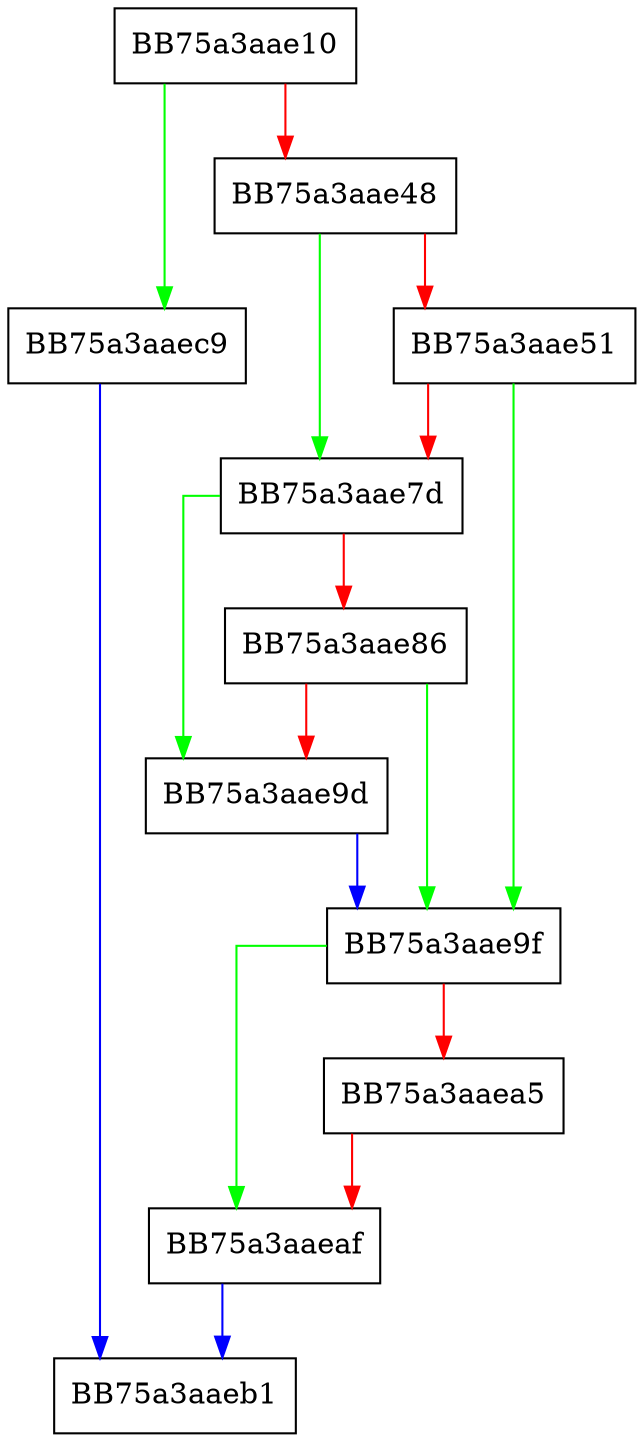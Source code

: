 digraph declare {
  node [shape="box"];
  graph [splines=ortho];
  BB75a3aae10 -> BB75a3aaec9 [color="green"];
  BB75a3aae10 -> BB75a3aae48 [color="red"];
  BB75a3aae48 -> BB75a3aae7d [color="green"];
  BB75a3aae48 -> BB75a3aae51 [color="red"];
  BB75a3aae51 -> BB75a3aae9f [color="green"];
  BB75a3aae51 -> BB75a3aae7d [color="red"];
  BB75a3aae7d -> BB75a3aae9d [color="green"];
  BB75a3aae7d -> BB75a3aae86 [color="red"];
  BB75a3aae86 -> BB75a3aae9f [color="green"];
  BB75a3aae86 -> BB75a3aae9d [color="red"];
  BB75a3aae9d -> BB75a3aae9f [color="blue"];
  BB75a3aae9f -> BB75a3aaeaf [color="green"];
  BB75a3aae9f -> BB75a3aaea5 [color="red"];
  BB75a3aaea5 -> BB75a3aaeaf [color="red"];
  BB75a3aaeaf -> BB75a3aaeb1 [color="blue"];
  BB75a3aaec9 -> BB75a3aaeb1 [color="blue"];
}